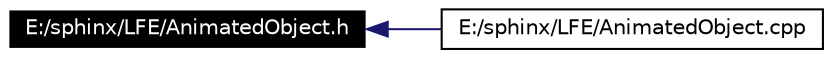 digraph G
{
  edge [fontname="Helvetica",fontsize=10,labelfontname="Helvetica",labelfontsize=10];
  node [fontname="Helvetica",fontsize=10,shape=record];
  rankdir=LR;
  Node1 [label="E:/sphinx/LFE/AnimatedObject.h",height=0.2,width=0.4,color="white", fillcolor="black", style="filled" fontcolor="white"];
  Node1 -> Node2 [dir=back,color="midnightblue",fontsize=10,style="solid",fontname="Helvetica"];
  Node2 [label="E:/sphinx/LFE/AnimatedObject.cpp",height=0.2,width=0.4,color="black", fillcolor="white", style="filled",URL="$_animated_object_8cpp.html"];
}
